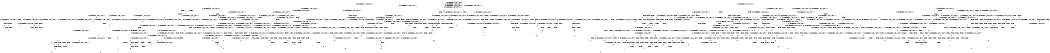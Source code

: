 digraph BCG {
size = "7, 10.5";
center = TRUE;
node [shape = circle];
0 [peripheries = 2];
0 -> 1 [label = "EX !0 !ATOMIC_EXCH_BRANCH (1, +1, TRUE, +0, 2, TRUE) !{0, 1, 2}"];
0 -> 2 [label = "EX !2 !ATOMIC_EXCH_BRANCH (1, +1, TRUE, +0, 3, TRUE) !{0, 1, 2}"];
0 -> 3 [label = "EX !1 !ATOMIC_EXCH_BRANCH (1, +0, TRUE, +0, 1, TRUE) !{0, 1, 2}"];
0 -> 4 [label = "EX !0 !ATOMIC_EXCH_BRANCH (1, +1, TRUE, +0, 2, TRUE) !{0, 1, 2}"];
1 -> 5 [label = "EX !2 !ATOMIC_EXCH_BRANCH (1, +1, TRUE, +0, 3, FALSE) !{0, 1, 2}"];
1 -> 6 [label = "EX !1 !ATOMIC_EXCH_BRANCH (1, +0, TRUE, +0, 1, FALSE) !{0, 1, 2}"];
1 -> 7 [label = "TERMINATE !0"];
2 -> 8 [label = "EX !0 !ATOMIC_EXCH_BRANCH (1, +1, TRUE, +0, 2, FALSE) !{0, 1, 2}"];
2 -> 9 [label = "EX !1 !ATOMIC_EXCH_BRANCH (1, +0, TRUE, +0, 1, FALSE) !{0, 1, 2}"];
2 -> 10 [label = "TERMINATE !2"];
2 -> 11 [label = "EX !0 !ATOMIC_EXCH_BRANCH (1, +1, TRUE, +0, 2, FALSE) !{0, 1, 2}"];
3 -> 3 [label = "EX !1 !ATOMIC_EXCH_BRANCH (1, +0, TRUE, +0, 1, TRUE) !{0, 1, 2}"];
3 -> 12 [label = "EX !0 !ATOMIC_EXCH_BRANCH (1, +1, TRUE, +0, 2, TRUE) !{0, 1, 2}"];
3 -> 13 [label = "EX !2 !ATOMIC_EXCH_BRANCH (1, +1, TRUE, +0, 3, TRUE) !{0, 1, 2}"];
3 -> 14 [label = "EX !0 !ATOMIC_EXCH_BRANCH (1, +1, TRUE, +0, 2, TRUE) !{0, 1, 2}"];
4 -> 15 [label = "EX !1 !ATOMIC_EXCH_BRANCH (1, +0, TRUE, +0, 1, FALSE) !{0, 1, 2}"];
4 -> 16 [label = "EX !2 !ATOMIC_EXCH_BRANCH (1, +1, TRUE, +0, 3, FALSE) !{0, 1, 2}"];
4 -> 17 [label = "EX !1 !ATOMIC_EXCH_BRANCH (1, +0, TRUE, +0, 1, FALSE) !{0, 1, 2}"];
4 -> 18 [label = "TERMINATE !0"];
5 -> 19 [label = "EX !2 !ATOMIC_EXCH_BRANCH (1, +0, TRUE, +1, 1, TRUE) !{0, 1, 2}"];
5 -> 20 [label = "EX !1 !ATOMIC_EXCH_BRANCH (1, +0, TRUE, +0, 1, FALSE) !{0, 1, 2}"];
5 -> 21 [label = "TERMINATE !0"];
6 -> 22 [label = "EX !2 !ATOMIC_EXCH_BRANCH (1, +1, TRUE, +0, 3, TRUE) !{0, 1, 2}"];
6 -> 23 [label = "TERMINATE !0"];
6 -> 24 [label = "TERMINATE !1"];
7 -> 25 [label = "EX !2 !ATOMIC_EXCH_BRANCH (1, +1, TRUE, +0, 3, FALSE) !{1, 2}"];
7 -> 26 [label = "EX !1 !ATOMIC_EXCH_BRANCH (1, +0, TRUE, +0, 1, FALSE) !{1, 2}"];
7 -> 27 [label = "EX !1 !ATOMIC_EXCH_BRANCH (1, +0, TRUE, +0, 1, FALSE) !{1, 2}"];
8 -> 28 [label = "EX !1 !ATOMIC_EXCH_BRANCH (1, +0, TRUE, +0, 1, FALSE) !{0, 1, 2}"];
8 -> 29 [label = "TERMINATE !0"];
8 -> 30 [label = "TERMINATE !2"];
9 -> 22 [label = "EX !0 !ATOMIC_EXCH_BRANCH (1, +1, TRUE, +0, 2, TRUE) !{0, 1, 2}"];
9 -> 31 [label = "TERMINATE !2"];
9 -> 32 [label = "TERMINATE !1"];
9 -> 33 [label = "EX !0 !ATOMIC_EXCH_BRANCH (1, +1, TRUE, +0, 2, TRUE) !{0, 1, 2}"];
10 -> 34 [label = "EX !0 !ATOMIC_EXCH_BRANCH (1, +1, TRUE, +0, 2, FALSE) !{0, 1}"];
10 -> 35 [label = "EX !1 !ATOMIC_EXCH_BRANCH (1, +0, TRUE, +0, 1, FALSE) !{0, 1}"];
10 -> 36 [label = "EX !0 !ATOMIC_EXCH_BRANCH (1, +1, TRUE, +0, 2, FALSE) !{0, 1}"];
11 -> 37 [label = "EX !1 !ATOMIC_EXCH_BRANCH (1, +0, TRUE, +0, 1, FALSE) !{0, 1, 2}"];
11 -> 38 [label = "EX !1 !ATOMIC_EXCH_BRANCH (1, +0, TRUE, +0, 1, FALSE) !{0, 1, 2}"];
11 -> 39 [label = "TERMINATE !0"];
11 -> 40 [label = "TERMINATE !2"];
12 -> 6 [label = "EX !1 !ATOMIC_EXCH_BRANCH (1, +0, TRUE, +0, 1, FALSE) !{0, 1, 2}"];
12 -> 41 [label = "EX !2 !ATOMIC_EXCH_BRANCH (1, +1, TRUE, +0, 3, FALSE) !{0, 1, 2}"];
12 -> 42 [label = "TERMINATE !0"];
13 -> 9 [label = "EX !1 !ATOMIC_EXCH_BRANCH (1, +0, TRUE, +0, 1, FALSE) !{0, 1, 2}"];
13 -> 43 [label = "EX !0 !ATOMIC_EXCH_BRANCH (1, +1, TRUE, +0, 2, FALSE) !{0, 1, 2}"];
13 -> 44 [label = "TERMINATE !2"];
13 -> 45 [label = "EX !0 !ATOMIC_EXCH_BRANCH (1, +1, TRUE, +0, 2, FALSE) !{0, 1, 2}"];
14 -> 15 [label = "EX !1 !ATOMIC_EXCH_BRANCH (1, +0, TRUE, +0, 1, FALSE) !{0, 1, 2}"];
14 -> 17 [label = "EX !1 !ATOMIC_EXCH_BRANCH (1, +0, TRUE, +0, 1, FALSE) !{0, 1, 2}"];
14 -> 46 [label = "EX !2 !ATOMIC_EXCH_BRANCH (1, +1, TRUE, +0, 3, FALSE) !{0, 1, 2}"];
14 -> 47 [label = "TERMINATE !0"];
15 -> 48 [label = "EX !2 !ATOMIC_EXCH_BRANCH (1, +1, TRUE, +0, 3, TRUE) !{0, 1, 2}"];
15 -> 49 [label = "EX !2 !ATOMIC_EXCH_BRANCH (1, +1, TRUE, +0, 3, TRUE) !{0, 1, 2}"];
15 -> 50 [label = "TERMINATE !0"];
15 -> 51 [label = "TERMINATE !1"];
16 -> 52 [label = "EX !1 !ATOMIC_EXCH_BRANCH (1, +0, TRUE, +0, 1, FALSE) !{0, 1, 2}"];
16 -> 53 [label = "EX !2 !ATOMIC_EXCH_BRANCH (1, +0, TRUE, +1, 1, TRUE) !{0, 1, 2}"];
16 -> 54 [label = "EX !1 !ATOMIC_EXCH_BRANCH (1, +0, TRUE, +0, 1, FALSE) !{0, 1, 2}"];
16 -> 55 [label = "TERMINATE !0"];
17 -> 33 [label = "EX !2 !ATOMIC_EXCH_BRANCH (1, +1, TRUE, +0, 3, TRUE) !{0, 1, 2}"];
17 -> 56 [label = "TERMINATE !0"];
17 -> 57 [label = "TERMINATE !1"];
18 -> 58 [label = "EX !2 !ATOMIC_EXCH_BRANCH (1, +1, TRUE, +0, 3, FALSE) !{1, 2}"];
18 -> 59 [label = "EX !1 !ATOMIC_EXCH_BRANCH (1, +0, TRUE, +0, 1, FALSE) !{1, 2}"];
19 -> 60 [label = "EX !2 !ATOMIC_EXCH_BRANCH (1, +1, TRUE, +0, 3, TRUE) !{0, 1, 2}"];
19 -> 61 [label = "EX !1 !ATOMIC_EXCH_BRANCH (1, +0, TRUE, +0, 1, TRUE) !{0, 1, 2}"];
19 -> 62 [label = "TERMINATE !0"];
20 -> 63 [label = "EX !2 !ATOMIC_EXCH_BRANCH (1, +0, TRUE, +1, 1, FALSE) !{0, 1, 2}"];
20 -> 64 [label = "TERMINATE !0"];
20 -> 65 [label = "TERMINATE !1"];
21 -> 66 [label = "EX !2 !ATOMIC_EXCH_BRANCH (1, +0, TRUE, +1, 1, TRUE) !{1, 2}"];
21 -> 67 [label = "EX !1 !ATOMIC_EXCH_BRANCH (1, +0, TRUE, +0, 1, FALSE) !{1, 2}"];
21 -> 68 [label = "EX !1 !ATOMIC_EXCH_BRANCH (1, +0, TRUE, +0, 1, FALSE) !{1, 2}"];
22 -> 69 [label = "TERMINATE !0"];
22 -> 70 [label = "TERMINATE !2"];
22 -> 71 [label = "TERMINATE !1"];
23 -> 72 [label = "EX !2 !ATOMIC_EXCH_BRANCH (1, +1, TRUE, +0, 3, TRUE) !{1, 2}"];
23 -> 73 [label = "TERMINATE !1"];
24 -> 74 [label = "EX !2 !ATOMIC_EXCH_BRANCH (1, +1, TRUE, +0, 3, TRUE) !{0, 2}"];
24 -> 73 [label = "TERMINATE !0"];
25 -> 66 [label = "EX !2 !ATOMIC_EXCH_BRANCH (1, +0, TRUE, +1, 1, TRUE) !{1, 2}"];
25 -> 67 [label = "EX !1 !ATOMIC_EXCH_BRANCH (1, +0, TRUE, +0, 1, FALSE) !{1, 2}"];
25 -> 68 [label = "EX !1 !ATOMIC_EXCH_BRANCH (1, +0, TRUE, +0, 1, FALSE) !{1, 2}"];
26 -> 72 [label = "EX !2 !ATOMIC_EXCH_BRANCH (1, +1, TRUE, +0, 3, TRUE) !{1, 2}"];
26 -> 73 [label = "TERMINATE !1"];
27 -> 75 [label = "EX !2 !ATOMIC_EXCH_BRANCH (1, +1, TRUE, +0, 3, TRUE) !{1, 2}"];
27 -> 76 [label = "EX !2 !ATOMIC_EXCH_BRANCH (1, +1, TRUE, +0, 3, TRUE) !{1, 2}"];
27 -> 77 [label = "TERMINATE !1"];
28 -> 78 [label = "TERMINATE !0"];
28 -> 79 [label = "TERMINATE !2"];
28 -> 80 [label = "TERMINATE !1"];
29 -> 81 [label = "EX !1 !ATOMIC_EXCH_BRANCH (1, +0, TRUE, +0, 1, FALSE) !{1, 2}"];
29 -> 82 [label = "TERMINATE !2"];
29 -> 83 [label = "EX !1 !ATOMIC_EXCH_BRANCH (1, +0, TRUE, +0, 1, FALSE) !{1, 2}"];
30 -> 84 [label = "EX !1 !ATOMIC_EXCH_BRANCH (1, +0, TRUE, +0, 1, FALSE) !{0, 1}"];
30 -> 82 [label = "TERMINATE !0"];
31 -> 85 [label = "EX !0 !ATOMIC_EXCH_BRANCH (1, +1, TRUE, +0, 2, TRUE) !{0, 1}"];
31 -> 86 [label = "TERMINATE !1"];
31 -> 87 [label = "EX !0 !ATOMIC_EXCH_BRANCH (1, +1, TRUE, +0, 2, TRUE) !{0, 1}"];
32 -> 74 [label = "EX !0 !ATOMIC_EXCH_BRANCH (1, +1, TRUE, +0, 2, TRUE) !{0, 2}"];
32 -> 86 [label = "TERMINATE !2"];
32 -> 88 [label = "EX !0 !ATOMIC_EXCH_BRANCH (1, +1, TRUE, +0, 2, TRUE) !{0, 2}"];
33 -> 89 [label = "TERMINATE !0"];
33 -> 90 [label = "TERMINATE !2"];
33 -> 91 [label = "TERMINATE !1"];
34 -> 84 [label = "EX !1 !ATOMIC_EXCH_BRANCH (1, +0, TRUE, +0, 1, FALSE) !{0, 1}"];
34 -> 82 [label = "TERMINATE !0"];
35 -> 85 [label = "EX !0 !ATOMIC_EXCH_BRANCH (1, +1, TRUE, +0, 2, TRUE) !{0, 1}"];
35 -> 86 [label = "TERMINATE !1"];
35 -> 87 [label = "EX !0 !ATOMIC_EXCH_BRANCH (1, +1, TRUE, +0, 2, TRUE) !{0, 1}"];
36 -> 92 [label = "EX !1 !ATOMIC_EXCH_BRANCH (1, +0, TRUE, +0, 1, FALSE) !{0, 1}"];
36 -> 93 [label = "EX !1 !ATOMIC_EXCH_BRANCH (1, +0, TRUE, +0, 1, FALSE) !{0, 1}"];
36 -> 94 [label = "TERMINATE !0"];
37 -> 95 [label = "TERMINATE !0"];
37 -> 96 [label = "TERMINATE !2"];
37 -> 97 [label = "TERMINATE !1"];
38 -> 98 [label = "TERMINATE !0"];
38 -> 99 [label = "TERMINATE !2"];
38 -> 100 [label = "TERMINATE !1"];
39 -> 101 [label = "EX !1 !ATOMIC_EXCH_BRANCH (1, +0, TRUE, +0, 1, FALSE) !{1, 2}"];
39 -> 102 [label = "TERMINATE !2"];
40 -> 103 [label = "EX !1 !ATOMIC_EXCH_BRANCH (1, +0, TRUE, +0, 1, FALSE) !{0, 1}"];
40 -> 102 [label = "TERMINATE !0"];
41 -> 20 [label = "EX !1 !ATOMIC_EXCH_BRANCH (1, +0, TRUE, +0, 1, FALSE) !{0, 1, 2}"];
41 -> 104 [label = "EX !2 !ATOMIC_EXCH_BRANCH (1, +0, TRUE, +1, 1, TRUE) !{0, 1, 2}"];
41 -> 105 [label = "TERMINATE !0"];
42 -> 26 [label = "EX !1 !ATOMIC_EXCH_BRANCH (1, +0, TRUE, +0, 1, FALSE) !{1, 2}"];
42 -> 106 [label = "EX !2 !ATOMIC_EXCH_BRANCH (1, +1, TRUE, +0, 3, FALSE) !{1, 2}"];
42 -> 27 [label = "EX !1 !ATOMIC_EXCH_BRANCH (1, +0, TRUE, +0, 1, FALSE) !{1, 2}"];
43 -> 28 [label = "EX !1 !ATOMIC_EXCH_BRANCH (1, +0, TRUE, +0, 1, FALSE) !{0, 1, 2}"];
43 -> 107 [label = "TERMINATE !0"];
43 -> 108 [label = "TERMINATE !2"];
44 -> 35 [label = "EX !1 !ATOMIC_EXCH_BRANCH (1, +0, TRUE, +0, 1, FALSE) !{0, 1}"];
44 -> 109 [label = "EX !0 !ATOMIC_EXCH_BRANCH (1, +1, TRUE, +0, 2, FALSE) !{0, 1}"];
44 -> 110 [label = "EX !0 !ATOMIC_EXCH_BRANCH (1, +1, TRUE, +0, 2, FALSE) !{0, 1}"];
45 -> 37 [label = "EX !1 !ATOMIC_EXCH_BRANCH (1, +0, TRUE, +0, 1, FALSE) !{0, 1, 2}"];
45 -> 38 [label = "EX !1 !ATOMIC_EXCH_BRANCH (1, +0, TRUE, +0, 1, FALSE) !{0, 1, 2}"];
45 -> 111 [label = "TERMINATE !0"];
45 -> 112 [label = "TERMINATE !2"];
46 -> 52 [label = "EX !1 !ATOMIC_EXCH_BRANCH (1, +0, TRUE, +0, 1, FALSE) !{0, 1, 2}"];
46 -> 54 [label = "EX !1 !ATOMIC_EXCH_BRANCH (1, +0, TRUE, +0, 1, FALSE) !{0, 1, 2}"];
46 -> 113 [label = "EX !2 !ATOMIC_EXCH_BRANCH (1, +0, TRUE, +1, 1, TRUE) !{0, 1, 2}"];
46 -> 114 [label = "TERMINATE !0"];
47 -> 59 [label = "EX !1 !ATOMIC_EXCH_BRANCH (1, +0, TRUE, +0, 1, FALSE) !{1, 2}"];
47 -> 115 [label = "EX !2 !ATOMIC_EXCH_BRANCH (1, +1, TRUE, +0, 3, FALSE) !{1, 2}"];
48 -> 116 [label = "TERMINATE !0"];
48 -> 117 [label = "TERMINATE !2"];
48 -> 118 [label = "TERMINATE !1"];
49 -> 119 [label = "TERMINATE !0"];
49 -> 120 [label = "TERMINATE !2"];
49 -> 121 [label = "TERMINATE !1"];
50 -> 122 [label = "EX !2 !ATOMIC_EXCH_BRANCH (1, +1, TRUE, +0, 3, TRUE) !{1, 2}"];
50 -> 123 [label = "TERMINATE !1"];
51 -> 124 [label = "EX !2 !ATOMIC_EXCH_BRANCH (1, +1, TRUE, +0, 3, TRUE) !{0, 2}"];
51 -> 123 [label = "TERMINATE !0"];
52 -> 125 [label = "EX !2 !ATOMIC_EXCH_BRANCH (1, +0, TRUE, +1, 1, FALSE) !{0, 1, 2}"];
52 -> 126 [label = "EX !2 !ATOMIC_EXCH_BRANCH (1, +0, TRUE, +1, 1, FALSE) !{0, 1, 2}"];
52 -> 127 [label = "TERMINATE !0"];
52 -> 128 [label = "TERMINATE !1"];
53 -> 129 [label = "EX !1 !ATOMIC_EXCH_BRANCH (1, +0, TRUE, +0, 1, TRUE) !{0, 1, 2}"];
53 -> 130 [label = "EX !2 !ATOMIC_EXCH_BRANCH (1, +1, TRUE, +0, 3, TRUE) !{0, 1, 2}"];
53 -> 131 [label = "EX !1 !ATOMIC_EXCH_BRANCH (1, +0, TRUE, +0, 1, TRUE) !{0, 1, 2}"];
53 -> 132 [label = "TERMINATE !0"];
54 -> 133 [label = "EX !2 !ATOMIC_EXCH_BRANCH (1, +0, TRUE, +1, 1, FALSE) !{0, 1, 2}"];
54 -> 134 [label = "TERMINATE !0"];
54 -> 135 [label = "TERMINATE !1"];
55 -> 136 [label = "EX !2 !ATOMIC_EXCH_BRANCH (1, +0, TRUE, +1, 1, TRUE) !{1, 2}"];
55 -> 137 [label = "EX !1 !ATOMIC_EXCH_BRANCH (1, +0, TRUE, +0, 1, FALSE) !{1, 2}"];
56 -> 138 [label = "EX !2 !ATOMIC_EXCH_BRANCH (1, +1, TRUE, +0, 3, TRUE) !{1, 2}"];
56 -> 139 [label = "TERMINATE !1"];
57 -> 140 [label = "EX !2 !ATOMIC_EXCH_BRANCH (1, +1, TRUE, +0, 3, TRUE) !{0, 2}"];
57 -> 139 [label = "TERMINATE !0"];
58 -> 136 [label = "EX !2 !ATOMIC_EXCH_BRANCH (1, +0, TRUE, +1, 1, TRUE) !{1, 2}"];
58 -> 137 [label = "EX !1 !ATOMIC_EXCH_BRANCH (1, +0, TRUE, +0, 1, FALSE) !{1, 2}"];
59 -> 138 [label = "EX !2 !ATOMIC_EXCH_BRANCH (1, +1, TRUE, +0, 3, TRUE) !{1, 2}"];
59 -> 139 [label = "TERMINATE !1"];
60 -> 28 [label = "EX !1 !ATOMIC_EXCH_BRANCH (1, +0, TRUE, +0, 1, FALSE) !{0, 1, 2}"];
60 -> 29 [label = "TERMINATE !0"];
60 -> 30 [label = "TERMINATE !2"];
61 -> 61 [label = "EX !1 !ATOMIC_EXCH_BRANCH (1, +0, TRUE, +0, 1, TRUE) !{0, 1, 2}"];
61 -> 141 [label = "EX !2 !ATOMIC_EXCH_BRANCH (1, +1, TRUE, +0, 3, TRUE) !{0, 1, 2}"];
61 -> 142 [label = "TERMINATE !0"];
62 -> 143 [label = "EX !2 !ATOMIC_EXCH_BRANCH (1, +1, TRUE, +0, 3, TRUE) !{1, 2}"];
62 -> 144 [label = "EX !1 !ATOMIC_EXCH_BRANCH (1, +0, TRUE, +0, 1, TRUE) !{1, 2}"];
62 -> 145 [label = "EX !1 !ATOMIC_EXCH_BRANCH (1, +0, TRUE, +0, 1, TRUE) !{1, 2}"];
63 -> 78 [label = "TERMINATE !0"];
63 -> 79 [label = "TERMINATE !2"];
63 -> 80 [label = "TERMINATE !1"];
64 -> 146 [label = "EX !2 !ATOMIC_EXCH_BRANCH (1, +0, TRUE, +1, 1, FALSE) !{1, 2}"];
64 -> 147 [label = "TERMINATE !1"];
65 -> 148 [label = "EX !2 !ATOMIC_EXCH_BRANCH (1, +0, TRUE, +1, 1, FALSE) !{0, 2}"];
65 -> 147 [label = "TERMINATE !0"];
66 -> 143 [label = "EX !2 !ATOMIC_EXCH_BRANCH (1, +1, TRUE, +0, 3, TRUE) !{1, 2}"];
66 -> 144 [label = "EX !1 !ATOMIC_EXCH_BRANCH (1, +0, TRUE, +0, 1, TRUE) !{1, 2}"];
66 -> 145 [label = "EX !1 !ATOMIC_EXCH_BRANCH (1, +0, TRUE, +0, 1, TRUE) !{1, 2}"];
67 -> 146 [label = "EX !2 !ATOMIC_EXCH_BRANCH (1, +0, TRUE, +1, 1, FALSE) !{1, 2}"];
67 -> 147 [label = "TERMINATE !1"];
68 -> 149 [label = "EX !2 !ATOMIC_EXCH_BRANCH (1, +0, TRUE, +1, 1, FALSE) !{1, 2}"];
68 -> 150 [label = "EX !2 !ATOMIC_EXCH_BRANCH (1, +0, TRUE, +1, 1, FALSE) !{1, 2}"];
68 -> 151 [label = "TERMINATE !1"];
69 -> 152 [label = "TERMINATE !2"];
69 -> 153 [label = "TERMINATE !1"];
70 -> 152 [label = "TERMINATE !0"];
70 -> 154 [label = "TERMINATE !1"];
71 -> 153 [label = "TERMINATE !0"];
71 -> 154 [label = "TERMINATE !2"];
72 -> 152 [label = "TERMINATE !2"];
72 -> 153 [label = "TERMINATE !1"];
73 -> 155 [label = "EX !2 !ATOMIC_EXCH_BRANCH (1, +1, TRUE, +0, 3, TRUE) !{2}"];
73 -> 156 [label = "EX !2 !ATOMIC_EXCH_BRANCH (1, +1, TRUE, +0, 3, TRUE) !{2}"];
74 -> 153 [label = "TERMINATE !0"];
74 -> 154 [label = "TERMINATE !2"];
75 -> 157 [label = "TERMINATE !2"];
75 -> 158 [label = "TERMINATE !1"];
76 -> 159 [label = "TERMINATE !2"];
76 -> 160 [label = "TERMINATE !1"];
77 -> 161 [label = "EX !2 !ATOMIC_EXCH_BRANCH (1, +1, TRUE, +0, 3, TRUE) !{2}"];
78 -> 162 [label = "TERMINATE !2"];
78 -> 163 [label = "TERMINATE !1"];
79 -> 162 [label = "TERMINATE !0"];
79 -> 164 [label = "TERMINATE !1"];
80 -> 163 [label = "TERMINATE !0"];
80 -> 164 [label = "TERMINATE !2"];
81 -> 162 [label = "TERMINATE !2"];
81 -> 163 [label = "TERMINATE !1"];
82 -> 165 [label = "EX !1 !ATOMIC_EXCH_BRANCH (1, +0, TRUE, +0, 1, FALSE) !{1}"];
82 -> 166 [label = "EX !1 !ATOMIC_EXCH_BRANCH (1, +0, TRUE, +0, 1, FALSE) !{1}"];
83 -> 167 [label = "TERMINATE !2"];
83 -> 168 [label = "TERMINATE !1"];
84 -> 162 [label = "TERMINATE !0"];
84 -> 164 [label = "TERMINATE !1"];
85 -> 152 [label = "TERMINATE !0"];
85 -> 154 [label = "TERMINATE !1"];
86 -> 169 [label = "EX !0 !ATOMIC_EXCH_BRANCH (1, +1, TRUE, +0, 2, TRUE) !{0}"];
86 -> 170 [label = "EX !0 !ATOMIC_EXCH_BRANCH (1, +1, TRUE, +0, 2, TRUE) !{0}"];
87 -> 171 [label = "TERMINATE !0"];
87 -> 172 [label = "TERMINATE !1"];
88 -> 173 [label = "TERMINATE !0"];
88 -> 174 [label = "TERMINATE !2"];
89 -> 175 [label = "TERMINATE !2"];
89 -> 176 [label = "TERMINATE !1"];
90 -> 175 [label = "TERMINATE !0"];
90 -> 177 [label = "TERMINATE !1"];
91 -> 176 [label = "TERMINATE !0"];
91 -> 177 [label = "TERMINATE !2"];
92 -> 178 [label = "TERMINATE !0"];
92 -> 179 [label = "TERMINATE !1"];
93 -> 180 [label = "TERMINATE !0"];
93 -> 181 [label = "TERMINATE !1"];
94 -> 182 [label = "EX !1 !ATOMIC_EXCH_BRANCH (1, +0, TRUE, +0, 1, FALSE) !{1}"];
95 -> 183 [label = "TERMINATE !2"];
95 -> 184 [label = "TERMINATE !1"];
96 -> 183 [label = "TERMINATE !0"];
96 -> 185 [label = "TERMINATE !1"];
97 -> 184 [label = "TERMINATE !0"];
97 -> 185 [label = "TERMINATE !2"];
98 -> 186 [label = "TERMINATE !2"];
98 -> 187 [label = "TERMINATE !1"];
99 -> 186 [label = "TERMINATE !0"];
99 -> 188 [label = "TERMINATE !1"];
100 -> 187 [label = "TERMINATE !0"];
100 -> 188 [label = "TERMINATE !2"];
101 -> 186 [label = "TERMINATE !2"];
101 -> 187 [label = "TERMINATE !1"];
102 -> 189 [label = "EX !1 !ATOMIC_EXCH_BRANCH (1, +0, TRUE, +0, 1, FALSE) !{1}"];
103 -> 186 [label = "TERMINATE !0"];
103 -> 188 [label = "TERMINATE !1"];
104 -> 61 [label = "EX !1 !ATOMIC_EXCH_BRANCH (1, +0, TRUE, +0, 1, TRUE) !{0, 1, 2}"];
104 -> 141 [label = "EX !2 !ATOMIC_EXCH_BRANCH (1, +1, TRUE, +0, 3, TRUE) !{0, 1, 2}"];
104 -> 142 [label = "TERMINATE !0"];
105 -> 67 [label = "EX !1 !ATOMIC_EXCH_BRANCH (1, +0, TRUE, +0, 1, FALSE) !{1, 2}"];
105 -> 190 [label = "EX !2 !ATOMIC_EXCH_BRANCH (1, +0, TRUE, +1, 1, TRUE) !{1, 2}"];
105 -> 68 [label = "EX !1 !ATOMIC_EXCH_BRANCH (1, +0, TRUE, +0, 1, FALSE) !{1, 2}"];
106 -> 67 [label = "EX !1 !ATOMIC_EXCH_BRANCH (1, +0, TRUE, +0, 1, FALSE) !{1, 2}"];
106 -> 190 [label = "EX !2 !ATOMIC_EXCH_BRANCH (1, +0, TRUE, +1, 1, TRUE) !{1, 2}"];
106 -> 68 [label = "EX !1 !ATOMIC_EXCH_BRANCH (1, +0, TRUE, +0, 1, FALSE) !{1, 2}"];
107 -> 81 [label = "EX !1 !ATOMIC_EXCH_BRANCH (1, +0, TRUE, +0, 1, FALSE) !{1, 2}"];
107 -> 191 [label = "TERMINATE !2"];
107 -> 83 [label = "EX !1 !ATOMIC_EXCH_BRANCH (1, +0, TRUE, +0, 1, FALSE) !{1, 2}"];
108 -> 84 [label = "EX !1 !ATOMIC_EXCH_BRANCH (1, +0, TRUE, +0, 1, FALSE) !{0, 1}"];
108 -> 191 [label = "TERMINATE !0"];
109 -> 84 [label = "EX !1 !ATOMIC_EXCH_BRANCH (1, +0, TRUE, +0, 1, FALSE) !{0, 1}"];
109 -> 191 [label = "TERMINATE !0"];
110 -> 92 [label = "EX !1 !ATOMIC_EXCH_BRANCH (1, +0, TRUE, +0, 1, FALSE) !{0, 1}"];
110 -> 93 [label = "EX !1 !ATOMIC_EXCH_BRANCH (1, +0, TRUE, +0, 1, FALSE) !{0, 1}"];
110 -> 192 [label = "TERMINATE !0"];
111 -> 101 [label = "EX !1 !ATOMIC_EXCH_BRANCH (1, +0, TRUE, +0, 1, FALSE) !{1, 2}"];
111 -> 193 [label = "TERMINATE !2"];
112 -> 103 [label = "EX !1 !ATOMIC_EXCH_BRANCH (1, +0, TRUE, +0, 1, FALSE) !{0, 1}"];
112 -> 193 [label = "TERMINATE !0"];
113 -> 129 [label = "EX !1 !ATOMIC_EXCH_BRANCH (1, +0, TRUE, +0, 1, TRUE) !{0, 1, 2}"];
113 -> 131 [label = "EX !1 !ATOMIC_EXCH_BRANCH (1, +0, TRUE, +0, 1, TRUE) !{0, 1, 2}"];
113 -> 194 [label = "EX !2 !ATOMIC_EXCH_BRANCH (1, +1, TRUE, +0, 3, TRUE) !{0, 1, 2}"];
113 -> 195 [label = "TERMINATE !0"];
114 -> 137 [label = "EX !1 !ATOMIC_EXCH_BRANCH (1, +0, TRUE, +0, 1, FALSE) !{1, 2}"];
114 -> 196 [label = "EX !2 !ATOMIC_EXCH_BRANCH (1, +0, TRUE, +1, 1, TRUE) !{1, 2}"];
115 -> 137 [label = "EX !1 !ATOMIC_EXCH_BRANCH (1, +0, TRUE, +0, 1, FALSE) !{1, 2}"];
115 -> 196 [label = "EX !2 !ATOMIC_EXCH_BRANCH (1, +0, TRUE, +1, 1, TRUE) !{1, 2}"];
116 -> 197 [label = "TERMINATE !2"];
116 -> 198 [label = "TERMINATE !1"];
117 -> 197 [label = "TERMINATE !0"];
117 -> 199 [label = "TERMINATE !1"];
118 -> 198 [label = "TERMINATE !0"];
118 -> 199 [label = "TERMINATE !2"];
119 -> 200 [label = "TERMINATE !2"];
119 -> 201 [label = "TERMINATE !1"];
120 -> 200 [label = "TERMINATE !0"];
120 -> 202 [label = "TERMINATE !1"];
121 -> 201 [label = "TERMINATE !0"];
121 -> 202 [label = "TERMINATE !2"];
122 -> 200 [label = "TERMINATE !2"];
122 -> 201 [label = "TERMINATE !1"];
123 -> 203 [label = "EX !2 !ATOMIC_EXCH_BRANCH (1, +1, TRUE, +0, 3, TRUE) !{2}"];
124 -> 201 [label = "TERMINATE !0"];
124 -> 202 [label = "TERMINATE !2"];
125 -> 204 [label = "TERMINATE !0"];
125 -> 205 [label = "TERMINATE !2"];
125 -> 206 [label = "TERMINATE !1"];
126 -> 95 [label = "TERMINATE !0"];
126 -> 96 [label = "TERMINATE !2"];
126 -> 97 [label = "TERMINATE !1"];
127 -> 207 [label = "EX !2 !ATOMIC_EXCH_BRANCH (1, +0, TRUE, +1, 1, FALSE) !{1, 2}"];
127 -> 208 [label = "TERMINATE !1"];
128 -> 209 [label = "EX !2 !ATOMIC_EXCH_BRANCH (1, +0, TRUE, +1, 1, FALSE) !{0, 2}"];
128 -> 208 [label = "TERMINATE !0"];
129 -> 210 [label = "EX !2 !ATOMIC_EXCH_BRANCH (1, +1, TRUE, +0, 3, TRUE) !{0, 1, 2}"];
129 -> 129 [label = "EX !1 !ATOMIC_EXCH_BRANCH (1, +0, TRUE, +0, 1, TRUE) !{0, 1, 2}"];
129 -> 211 [label = "EX !2 !ATOMIC_EXCH_BRANCH (1, +1, TRUE, +0, 3, TRUE) !{0, 1, 2}"];
129 -> 212 [label = "TERMINATE !0"];
130 -> 37 [label = "EX !1 !ATOMIC_EXCH_BRANCH (1, +0, TRUE, +0, 1, FALSE) !{0, 1, 2}"];
130 -> 38 [label = "EX !1 !ATOMIC_EXCH_BRANCH (1, +0, TRUE, +0, 1, FALSE) !{0, 1, 2}"];
130 -> 39 [label = "TERMINATE !0"];
130 -> 40 [label = "TERMINATE !2"];
131 -> 129 [label = "EX !1 !ATOMIC_EXCH_BRANCH (1, +0, TRUE, +0, 1, TRUE) !{0, 1, 2}"];
131 -> 131 [label = "EX !1 !ATOMIC_EXCH_BRANCH (1, +0, TRUE, +0, 1, TRUE) !{0, 1, 2}"];
131 -> 194 [label = "EX !2 !ATOMIC_EXCH_BRANCH (1, +1, TRUE, +0, 3, TRUE) !{0, 1, 2}"];
131 -> 195 [label = "TERMINATE !0"];
132 -> 213 [label = "EX !2 !ATOMIC_EXCH_BRANCH (1, +1, TRUE, +0, 3, TRUE) !{1, 2}"];
132 -> 214 [label = "EX !1 !ATOMIC_EXCH_BRANCH (1, +0, TRUE, +0, 1, TRUE) !{1, 2}"];
133 -> 98 [label = "TERMINATE !0"];
133 -> 99 [label = "TERMINATE !2"];
133 -> 100 [label = "TERMINATE !1"];
134 -> 215 [label = "EX !2 !ATOMIC_EXCH_BRANCH (1, +0, TRUE, +1, 1, FALSE) !{1, 2}"];
134 -> 216 [label = "TERMINATE !1"];
135 -> 217 [label = "EX !2 !ATOMIC_EXCH_BRANCH (1, +0, TRUE, +1, 1, FALSE) !{0, 2}"];
135 -> 216 [label = "TERMINATE !0"];
136 -> 213 [label = "EX !2 !ATOMIC_EXCH_BRANCH (1, +1, TRUE, +0, 3, TRUE) !{1, 2}"];
136 -> 214 [label = "EX !1 !ATOMIC_EXCH_BRANCH (1, +0, TRUE, +0, 1, TRUE) !{1, 2}"];
137 -> 215 [label = "EX !2 !ATOMIC_EXCH_BRANCH (1, +0, TRUE, +1, 1, FALSE) !{1, 2}"];
137 -> 216 [label = "TERMINATE !1"];
138 -> 175 [label = "TERMINATE !2"];
138 -> 176 [label = "TERMINATE !1"];
139 -> 218 [label = "EX !2 !ATOMIC_EXCH_BRANCH (1, +1, TRUE, +0, 3, TRUE) !{2}"];
140 -> 176 [label = "TERMINATE !0"];
140 -> 177 [label = "TERMINATE !2"];
141 -> 28 [label = "EX !1 !ATOMIC_EXCH_BRANCH (1, +0, TRUE, +0, 1, FALSE) !{0, 1, 2}"];
141 -> 107 [label = "TERMINATE !0"];
141 -> 108 [label = "TERMINATE !2"];
142 -> 144 [label = "EX !1 !ATOMIC_EXCH_BRANCH (1, +0, TRUE, +0, 1, TRUE) !{1, 2}"];
142 -> 219 [label = "EX !2 !ATOMIC_EXCH_BRANCH (1, +1, TRUE, +0, 3, TRUE) !{1, 2}"];
142 -> 145 [label = "EX !1 !ATOMIC_EXCH_BRANCH (1, +0, TRUE, +0, 1, TRUE) !{1, 2}"];
143 -> 81 [label = "EX !1 !ATOMIC_EXCH_BRANCH (1, +0, TRUE, +0, 1, FALSE) !{1, 2}"];
143 -> 82 [label = "TERMINATE !2"];
143 -> 83 [label = "EX !1 !ATOMIC_EXCH_BRANCH (1, +0, TRUE, +0, 1, FALSE) !{1, 2}"];
144 -> 144 [label = "EX !1 !ATOMIC_EXCH_BRANCH (1, +0, TRUE, +0, 1, TRUE) !{1, 2}"];
144 -> 219 [label = "EX !2 !ATOMIC_EXCH_BRANCH (1, +1, TRUE, +0, 3, TRUE) !{1, 2}"];
144 -> 145 [label = "EX !1 !ATOMIC_EXCH_BRANCH (1, +0, TRUE, +0, 1, TRUE) !{1, 2}"];
145 -> 220 [label = "EX !2 !ATOMIC_EXCH_BRANCH (1, +1, TRUE, +0, 3, TRUE) !{1, 2}"];
145 -> 145 [label = "EX !1 !ATOMIC_EXCH_BRANCH (1, +0, TRUE, +0, 1, TRUE) !{1, 2}"];
145 -> 221 [label = "EX !2 !ATOMIC_EXCH_BRANCH (1, +1, TRUE, +0, 3, TRUE) !{1, 2}"];
146 -> 162 [label = "TERMINATE !2"];
146 -> 163 [label = "TERMINATE !1"];
147 -> 222 [label = "EX !2 !ATOMIC_EXCH_BRANCH (1, +0, TRUE, +1, 1, FALSE) !{2}"];
147 -> 223 [label = "EX !2 !ATOMIC_EXCH_BRANCH (1, +0, TRUE, +1, 1, FALSE) !{2}"];
148 -> 163 [label = "TERMINATE !0"];
148 -> 164 [label = "TERMINATE !2"];
149 -> 224 [label = "TERMINATE !2"];
149 -> 225 [label = "TERMINATE !1"];
150 -> 167 [label = "TERMINATE !2"];
150 -> 168 [label = "TERMINATE !1"];
151 -> 226 [label = "EX !2 !ATOMIC_EXCH_BRANCH (1, +0, TRUE, +1, 1, FALSE) !{2}"];
152 -> 227 [label = "TERMINATE !1"];
153 -> 227 [label = "TERMINATE !2"];
154 -> 227 [label = "TERMINATE !0"];
155 -> 227 [label = "TERMINATE !2"];
156 -> 228 [label = "TERMINATE !2"];
157 -> 229 [label = "TERMINATE !1"];
158 -> 229 [label = "TERMINATE !2"];
159 -> 230 [label = "TERMINATE !1"];
160 -> 230 [label = "TERMINATE !2"];
161 -> 230 [label = "TERMINATE !2"];
162 -> 231 [label = "TERMINATE !1"];
163 -> 231 [label = "TERMINATE !2"];
164 -> 231 [label = "TERMINATE !0"];
165 -> 231 [label = "TERMINATE !1"];
166 -> 232 [label = "TERMINATE !1"];
167 -> 233 [label = "TERMINATE !1"];
168 -> 233 [label = "TERMINATE !2"];
169 -> 227 [label = "TERMINATE !0"];
170 -> 234 [label = "TERMINATE !0"];
171 -> 235 [label = "TERMINATE !1"];
172 -> 235 [label = "TERMINATE !0"];
173 -> 236 [label = "TERMINATE !2"];
174 -> 236 [label = "TERMINATE !0"];
175 -> 237 [label = "TERMINATE !1"];
176 -> 237 [label = "TERMINATE !2"];
177 -> 237 [label = "TERMINATE !0"];
178 -> 238 [label = "TERMINATE !1"];
179 -> 238 [label = "TERMINATE !0"];
180 -> 239 [label = "TERMINATE !1"];
181 -> 239 [label = "TERMINATE !0"];
182 -> 239 [label = "TERMINATE !1"];
183 -> 240 [label = "TERMINATE !1"];
184 -> 240 [label = "TERMINATE !2"];
185 -> 240 [label = "TERMINATE !0"];
186 -> 241 [label = "TERMINATE !1"];
187 -> 241 [label = "TERMINATE !2"];
188 -> 241 [label = "TERMINATE !0"];
189 -> 241 [label = "TERMINATE !1"];
190 -> 144 [label = "EX !1 !ATOMIC_EXCH_BRANCH (1, +0, TRUE, +0, 1, TRUE) !{1, 2}"];
190 -> 219 [label = "EX !2 !ATOMIC_EXCH_BRANCH (1, +1, TRUE, +0, 3, TRUE) !{1, 2}"];
190 -> 145 [label = "EX !1 !ATOMIC_EXCH_BRANCH (1, +0, TRUE, +0, 1, TRUE) !{1, 2}"];
191 -> 165 [label = "EX !1 !ATOMIC_EXCH_BRANCH (1, +0, TRUE, +0, 1, FALSE) !{1}"];
191 -> 166 [label = "EX !1 !ATOMIC_EXCH_BRANCH (1, +0, TRUE, +0, 1, FALSE) !{1}"];
192 -> 182 [label = "EX !1 !ATOMIC_EXCH_BRANCH (1, +0, TRUE, +0, 1, FALSE) !{1}"];
193 -> 189 [label = "EX !1 !ATOMIC_EXCH_BRANCH (1, +0, TRUE, +0, 1, FALSE) !{1}"];
194 -> 37 [label = "EX !1 !ATOMIC_EXCH_BRANCH (1, +0, TRUE, +0, 1, FALSE) !{0, 1, 2}"];
194 -> 38 [label = "EX !1 !ATOMIC_EXCH_BRANCH (1, +0, TRUE, +0, 1, FALSE) !{0, 1, 2}"];
194 -> 111 [label = "TERMINATE !0"];
194 -> 112 [label = "TERMINATE !2"];
195 -> 214 [label = "EX !1 !ATOMIC_EXCH_BRANCH (1, +0, TRUE, +0, 1, TRUE) !{1, 2}"];
195 -> 242 [label = "EX !2 !ATOMIC_EXCH_BRANCH (1, +1, TRUE, +0, 3, TRUE) !{1, 2}"];
196 -> 214 [label = "EX !1 !ATOMIC_EXCH_BRANCH (1, +0, TRUE, +0, 1, TRUE) !{1, 2}"];
196 -> 242 [label = "EX !2 !ATOMIC_EXCH_BRANCH (1, +1, TRUE, +0, 3, TRUE) !{1, 2}"];
197 -> 243 [label = "TERMINATE !1"];
198 -> 243 [label = "TERMINATE !2"];
199 -> 243 [label = "TERMINATE !0"];
200 -> 244 [label = "TERMINATE !1"];
201 -> 244 [label = "TERMINATE !2"];
202 -> 244 [label = "TERMINATE !0"];
203 -> 244 [label = "TERMINATE !2"];
204 -> 245 [label = "TERMINATE !2"];
204 -> 246 [label = "TERMINATE !1"];
205 -> 245 [label = "TERMINATE !0"];
205 -> 247 [label = "TERMINATE !1"];
206 -> 246 [label = "TERMINATE !0"];
206 -> 247 [label = "TERMINATE !2"];
207 -> 183 [label = "TERMINATE !2"];
207 -> 184 [label = "TERMINATE !1"];
208 -> 248 [label = "EX !2 !ATOMIC_EXCH_BRANCH (1, +0, TRUE, +1, 1, FALSE) !{2}"];
209 -> 184 [label = "TERMINATE !0"];
209 -> 185 [label = "TERMINATE !2"];
210 -> 249 [label = "EX !1 !ATOMIC_EXCH_BRANCH (1, +0, TRUE, +0, 1, FALSE) !{0, 1, 2}"];
210 -> 250 [label = "TERMINATE !0"];
210 -> 251 [label = "TERMINATE !2"];
211 -> 37 [label = "EX !1 !ATOMIC_EXCH_BRANCH (1, +0, TRUE, +0, 1, FALSE) !{0, 1, 2}"];
211 -> 252 [label = "TERMINATE !0"];
211 -> 253 [label = "TERMINATE !2"];
212 -> 254 [label = "EX !1 !ATOMIC_EXCH_BRANCH (1, +0, TRUE, +0, 1, TRUE) !{1, 2}"];
212 -> 255 [label = "EX !2 !ATOMIC_EXCH_BRANCH (1, +1, TRUE, +0, 3, TRUE) !{1, 2}"];
213 -> 101 [label = "EX !1 !ATOMIC_EXCH_BRANCH (1, +0, TRUE, +0, 1, FALSE) !{1, 2}"];
213 -> 102 [label = "TERMINATE !2"];
214 -> 214 [label = "EX !1 !ATOMIC_EXCH_BRANCH (1, +0, TRUE, +0, 1, TRUE) !{1, 2}"];
214 -> 242 [label = "EX !2 !ATOMIC_EXCH_BRANCH (1, +1, TRUE, +0, 3, TRUE) !{1, 2}"];
215 -> 186 [label = "TERMINATE !2"];
215 -> 187 [label = "TERMINATE !1"];
216 -> 256 [label = "EX !2 !ATOMIC_EXCH_BRANCH (1, +0, TRUE, +1, 1, FALSE) !{2}"];
217 -> 187 [label = "TERMINATE !0"];
217 -> 188 [label = "TERMINATE !2"];
218 -> 237 [label = "TERMINATE !2"];
219 -> 81 [label = "EX !1 !ATOMIC_EXCH_BRANCH (1, +0, TRUE, +0, 1, FALSE) !{1, 2}"];
219 -> 191 [label = "TERMINATE !2"];
219 -> 83 [label = "EX !1 !ATOMIC_EXCH_BRANCH (1, +0, TRUE, +0, 1, FALSE) !{1, 2}"];
220 -> 257 [label = "EX !1 !ATOMIC_EXCH_BRANCH (1, +0, TRUE, +0, 1, FALSE) !{1, 2}"];
220 -> 258 [label = "TERMINATE !2"];
220 -> 83 [label = "EX !1 !ATOMIC_EXCH_BRANCH (1, +0, TRUE, +0, 1, FALSE) !{1, 2}"];
221 -> 83 [label = "EX !1 !ATOMIC_EXCH_BRANCH (1, +0, TRUE, +0, 1, FALSE) !{1, 2}"];
221 -> 259 [label = "TERMINATE !2"];
222 -> 231 [label = "TERMINATE !2"];
223 -> 260 [label = "TERMINATE !2"];
224 -> 261 [label = "TERMINATE !1"];
225 -> 261 [label = "TERMINATE !2"];
226 -> 233 [label = "TERMINATE !2"];
227 -> 262 [label = "exit"];
228 -> 263 [label = "exit"];
229 -> 264 [label = "exit"];
230 -> 265 [label = "exit"];
231 -> 262 [label = "exit"];
232 -> 266 [label = "exit"];
233 -> 265 [label = "exit"];
234 -> 267 [label = "exit"];
235 -> 268 [label = "exit"];
236 -> 269 [label = "exit"];
237 -> 270 [label = "exit"];
238 -> 271 [label = "exit"];
239 -> 268 [label = "exit"];
240 -> 272 [label = "exit"];
241 -> 270 [label = "exit"];
242 -> 101 [label = "EX !1 !ATOMIC_EXCH_BRANCH (1, +0, TRUE, +0, 1, FALSE) !{1, 2}"];
242 -> 193 [label = "TERMINATE !2"];
243 -> 273 [label = "exit"];
244 -> 272 [label = "exit"];
245 -> 274 [label = "TERMINATE !1"];
246 -> 274 [label = "TERMINATE !2"];
247 -> 274 [label = "TERMINATE !0"];
248 -> 240 [label = "TERMINATE !2"];
249 -> 204 [label = "TERMINATE !0"];
249 -> 205 [label = "TERMINATE !2"];
249 -> 206 [label = "TERMINATE !1"];
250 -> 275 [label = "EX !1 !ATOMIC_EXCH_BRANCH (1, +0, TRUE, +0, 1, FALSE) !{1, 2}"];
250 -> 276 [label = "TERMINATE !2"];
251 -> 277 [label = "EX !1 !ATOMIC_EXCH_BRANCH (1, +0, TRUE, +0, 1, FALSE) !{0, 1}"];
251 -> 276 [label = "TERMINATE !0"];
252 -> 278 [label = "EX !1 !ATOMIC_EXCH_BRANCH (1, +0, TRUE, +0, 1, FALSE) !{1, 2}"];
252 -> 279 [label = "TERMINATE !2"];
253 -> 280 [label = "EX !1 !ATOMIC_EXCH_BRANCH (1, +0, TRUE, +0, 1, FALSE) !{0, 1}"];
253 -> 279 [label = "TERMINATE !0"];
254 -> 254 [label = "EX !1 !ATOMIC_EXCH_BRANCH (1, +0, TRUE, +0, 1, TRUE) !{1, 2}"];
254 -> 255 [label = "EX !2 !ATOMIC_EXCH_BRANCH (1, +1, TRUE, +0, 3, TRUE) !{1, 2}"];
255 -> 278 [label = "EX !1 !ATOMIC_EXCH_BRANCH (1, +0, TRUE, +0, 1, FALSE) !{1, 2}"];
255 -> 279 [label = "TERMINATE !2"];
256 -> 241 [label = "TERMINATE !2"];
257 -> 224 [label = "TERMINATE !2"];
257 -> 225 [label = "TERMINATE !1"];
258 -> 281 [label = "EX !1 !ATOMIC_EXCH_BRANCH (1, +0, TRUE, +0, 1, FALSE) !{1}"];
259 -> 282 [label = "EX !1 !ATOMIC_EXCH_BRANCH (1, +0, TRUE, +0, 1, FALSE) !{1}"];
260 -> 263 [label = "exit"];
261 -> 264 [label = "exit"];
274 -> 273 [label = "exit"];
275 -> 245 [label = "TERMINATE !2"];
275 -> 246 [label = "TERMINATE !1"];
276 -> 283 [label = "EX !1 !ATOMIC_EXCH_BRANCH (1, +0, TRUE, +0, 1, FALSE) !{1}"];
277 -> 245 [label = "TERMINATE !0"];
277 -> 247 [label = "TERMINATE !1"];
278 -> 183 [label = "TERMINATE !2"];
278 -> 184 [label = "TERMINATE !1"];
279 -> 284 [label = "EX !1 !ATOMIC_EXCH_BRANCH (1, +0, TRUE, +0, 1, FALSE) !{1}"];
280 -> 183 [label = "TERMINATE !0"];
280 -> 185 [label = "TERMINATE !1"];
281 -> 261 [label = "TERMINATE !1"];
282 -> 233 [label = "TERMINATE !1"];
283 -> 274 [label = "TERMINATE !1"];
284 -> 240 [label = "TERMINATE !1"];
}
